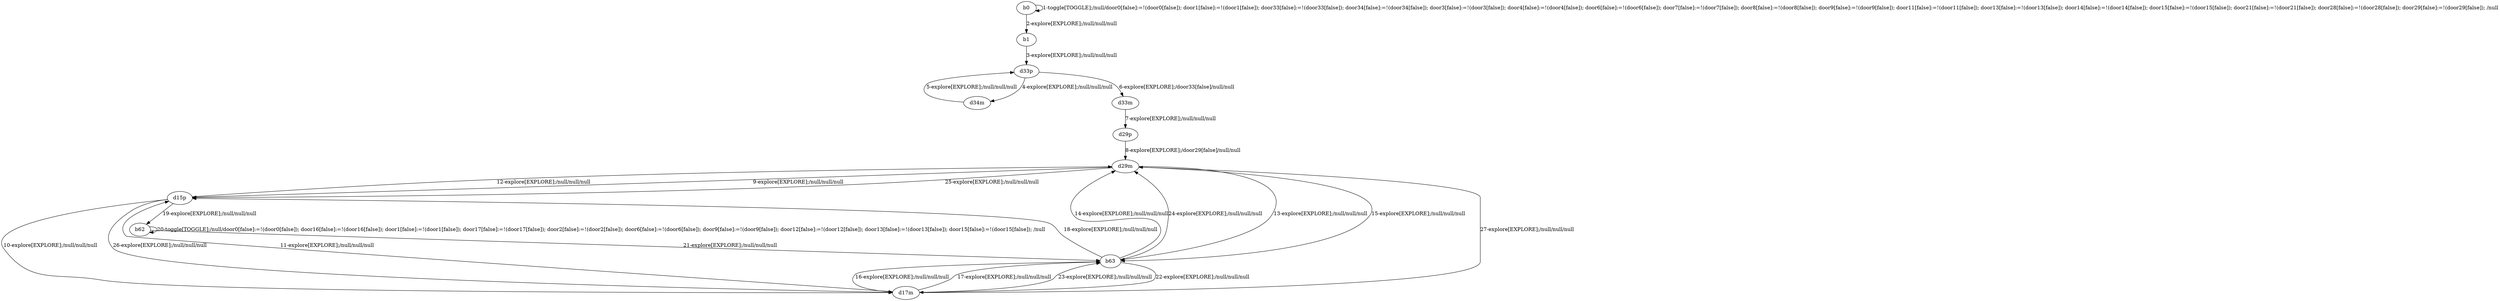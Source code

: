 # Total number of goals covered by this test: 1
# b62 --> b63

digraph g {
"b0" -> "b0" [label = "1-toggle[TOGGLE];/null/door0[false]:=!(door0[false]); door1[false]:=!(door1[false]); door33[false]:=!(door33[false]); door34[false]:=!(door34[false]); door3[false]:=!(door3[false]); door4[false]:=!(door4[false]); door6[false]:=!(door6[false]); door7[false]:=!(door7[false]); door8[false]:=!(door8[false]); door9[false]:=!(door9[false]); door11[false]:=!(door11[false]); door13[false]:=!(door13[false]); door14[false]:=!(door14[false]); door15[false]:=!(door15[false]); door21[false]:=!(door21[false]); door28[false]:=!(door28[false]); door29[false]:=!(door29[false]); /null"];
"b0" -> "b1" [label = "2-explore[EXPLORE];/null/null/null"];
"b1" -> "d33p" [label = "3-explore[EXPLORE];/null/null/null"];
"d33p" -> "d34m" [label = "4-explore[EXPLORE];/null/null/null"];
"d34m" -> "d33p" [label = "5-explore[EXPLORE];/null/null/null"];
"d33p" -> "d33m" [label = "6-explore[EXPLORE];/door33[false]/null/null"];
"d33m" -> "d29p" [label = "7-explore[EXPLORE];/null/null/null"];
"d29p" -> "d29m" [label = "8-explore[EXPLORE];/door29[false]/null/null"];
"d29m" -> "d15p" [label = "9-explore[EXPLORE];/null/null/null"];
"d15p" -> "d17m" [label = "10-explore[EXPLORE];/null/null/null"];
"d17m" -> "d15p" [label = "11-explore[EXPLORE];/null/null/null"];
"d15p" -> "d29m" [label = "12-explore[EXPLORE];/null/null/null"];
"d29m" -> "b63" [label = "13-explore[EXPLORE];/null/null/null"];
"b63" -> "d29m" [label = "14-explore[EXPLORE];/null/null/null"];
"d29m" -> "b63" [label = "15-explore[EXPLORE];/null/null/null"];
"b63" -> "d17m" [label = "16-explore[EXPLORE];/null/null/null"];
"d17m" -> "b63" [label = "17-explore[EXPLORE];/null/null/null"];
"b63" -> "d15p" [label = "18-explore[EXPLORE];/null/null/null"];
"d15p" -> "b62" [label = "19-explore[EXPLORE];/null/null/null"];
"b62" -> "b62" [label = "20-toggle[TOGGLE];/null/door0[false]:=!(door0[false]); door16[false]:=!(door16[false]); door1[false]:=!(door1[false]); door17[false]:=!(door17[false]); door2[false]:=!(door2[false]); door6[false]:=!(door6[false]); door9[false]:=!(door9[false]); door12[false]:=!(door12[false]); door13[false]:=!(door13[false]); door15[false]:=!(door15[false]); /null"];
"b62" -> "b63" [label = "21-explore[EXPLORE];/null/null/null"];
"b63" -> "d17m" [label = "22-explore[EXPLORE];/null/null/null"];
"d17m" -> "b63" [label = "23-explore[EXPLORE];/null/null/null"];
"b63" -> "d29m" [label = "24-explore[EXPLORE];/null/null/null"];
"d29m" -> "d15p" [label = "25-explore[EXPLORE];/null/null/null"];
"d15p" -> "d17m" [label = "26-explore[EXPLORE];/null/null/null"];
"d17m" -> "d29m" [label = "27-explore[EXPLORE];/null/null/null"];
}